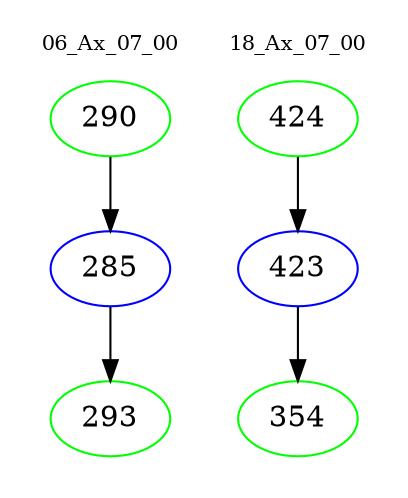 digraph{
subgraph cluster_0 {
color = white
label = "06_Ax_07_00";
fontsize=10;
T0_290 [label="290", color="green"]
T0_290 -> T0_285 [color="black"]
T0_285 [label="285", color="blue"]
T0_285 -> T0_293 [color="black"]
T0_293 [label="293", color="green"]
}
subgraph cluster_1 {
color = white
label = "18_Ax_07_00";
fontsize=10;
T1_424 [label="424", color="green"]
T1_424 -> T1_423 [color="black"]
T1_423 [label="423", color="blue"]
T1_423 -> T1_354 [color="black"]
T1_354 [label="354", color="green"]
}
}
